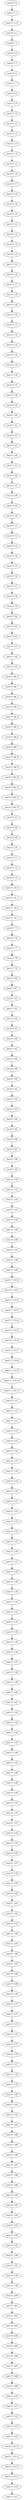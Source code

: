 digraph G {
test117_0->test117_1;
test117_1->test117_2_0;
test117_2_0->test117_2_1;
test117_2_1->test117_3;
test117_3->test117_4;
test117_4->test117_5;
test117_5->test117_6;
test117_6->test117_7;
test117_7->test117_8;
test117_8->test117_9;
test117_9->test117_10;
test117_10->test117_11;
test117_11->test117_12;
test117_12->test117_13;
test117_13->test117_14;
test117_14->test117_15;
test117_15->test117_16;
test117_16->test117_17;
test117_17->test117_18;
test117_18->test117_19;
test117_19->test117_20;
test117_20->test117_21;
test117_21->test117_22;
test117_22->test117_23;
test117_23->test117_24;
test117_24->test117_25;
test117_25->test117_26;
test117_26->test117_27;
test117_27->test117_28;
test117_28->test117_29;
test117_29->test117_30;
test117_30->test117_31;
test117_31->test117_32;
test117_32->test117_33;
test117_33->test117_34;
test117_34->test117_35;
test117_35->test117_36;
test117_36->test117_37;
test117_37->test117_38;
test117_38->test117_39;
test117_39->test117_40;
test117_40->test117_41;
test117_41->test117_42;
test117_42->test117_43;
test117_43->test117_44;
test117_44->test117_45;
test117_45->test117_46;
test117_46->test117_47;
test117_47->test117_48;
test117_48->test117_49;
test117_49->test117_50;
test117_50->test117_51;
test117_51->test117_52;
test117_52->test117_53;
test117_53->test117_54;
test117_54->test117_55;
test117_55->test117_56;
test117_56->test117_57;
test117_57->test117_58;
test117_58->test117_59;
test117_59->test117_60;
test117_60->test117_61;
test117_61->test117_62;
test117_62->test117_63;
test117_63->test117_64;
test117_64->test117_65;
test117_65->test117_66_0;
test117_66_0->test117_66_1;
test117_66_1->test117_66_2;
test117_66_2->test117_66_3;
test117_66_3->test117_66_4;
test117_66_4->test117_66_5;
test117_66_5->test117_66_6;
test117_66_6->test117_66_7;
test117_66_7->test117_66_8;
test117_66_8->test117_66_9;
test117_66_9->test117_66_10;
test117_66_10->test117_66_11;
test117_66_11->test117_66_12;
test117_66_12->test117_66_13;
test117_66_13->test117_67;
test117_67->test117_68;
test117_68->test117_69;
test117_69->test117_70;
test117_70->test117_71;
test117_71->test117_72;
test117_72->test117_73;
test117_73->test117_74_0;
test117_74_0->test117_74_1;
test117_74_1->test117_74_2;
test117_74_2->test117_74_3;
test117_74_3->test117_75;
test117_75->test117_76;
test117_76->test117_77;
test117_77->test117_78;
test117_78->test117_79;
test117_79->test117_80;
test117_80->test117_81;
test117_81->test117_82;
test117_82->test117_83;
test117_83->test117_84;
test117_84->test117_85;
test117_85->test117_86;
test117_86->test117_87;
test117_87->test117_88;
test117_88->test117_89;
test117_89->test117_90;
test117_90->test117_91;
test117_91->test117_92;
test117_92->test117_93;
test117_93->test117_94;
test117_94->test117_95;
test117_95->test117_96;
test117_96->test117_97;
test117_97->test117_98;
test117_98->test117_99;
test117_99->test117_100;
test117_100->test117_101;
test117_101->test117_102;
test117_102->test117_103;
test117_103->test117_104;
test117_104->test117_105;
test117_105->test117_106;
test117_106->test117_107;
test117_107->test117_108;
test117_108->test117_109;
test117_109->test117_110_0;
test117_110_0->test117_110_1;
test117_110_1->test117_110_2;
test117_110_2->test117_110_3;
test117_110_3->test117_110_4;
test117_110_4->test117_110_5;
test117_110_5->test117_110_6;
test117_110_6->test117_110_7;
test117_110_7->test117_110_8;
test117_110_8->test117_110_9;
test117_110_9->test117_110_10;
test117_110_10->test117_110_11;
test117_110_11->test117_111;
test117_111->test117_112;
test117_112->test117_113;
test117_113->test117_114;
test117_114->test117_115;
test117_115->test117_116;
test117_116->test117_117;
test117_117->test117_118;
test117_118->test117_119;
test117_119->test117_120;
test117_120->test117_121;
test117_121->test117_122;
test117_122->test117_123;
test117_123->test117_124;
test117_124->test117_125;
test117_125->test117_126;
test117_126->test117_127;
test117_127->test117_128;
test117_128->test117_129;
test117_129->test117_130;
test117_130->test117_131;
test117_131->test117_132;
test117_132->test117_133;
test117_133->test117_134;
test117_134->test117_135;
test117_135->test117_136;
test117_136->test117_137;
test117_137->test117_138;
test117_138->test117_139;
test117_139->test117_140;
test117_140->test117_141;
test117_141->test117_142;
test117_142->test117_143;
test117_143->test117_144;
test117_144->test117_145;
test117_145->test117_146;
test117_146->test117_147;
test117_147->test117_148;
test117_148->test117_149;
test117_149->test117_150;
test117_150->test117_151;
test117_151->test117_152;
test117_152->test117_153;
test117_153->test117_154;
test117_154->test117_155;
test117_155->test117_156;
test117_156->test117_157;
test117_157->test117_158;
test117_158->test117_159;
test117_159->test117_160;
test117_160->test117_161;
test117_161->test117_162;
test117_162->test117_163;
test117_163->test117_164;
test117_164->test117_165;
test117_165->test117_166;
test117_166->test117_167;
test117_167->test117_168;
test117_168->test117_169;
test117_169->test117_170;
test117_170->test117_171;
test117_171->test117_172;
test117_172->test117_173;
test117_173->test117_174;
test117_174->test117_175;
test117_175->test117_176;
test117_176->test117_177;
test117_177->test117_178;
test117_178->test117_179;
test117_179->test117_180;
test117_180->test117_181;
test117_181->test117_182;
test117_182->test117_183;
test117_183->test117_184;
test117_184->test117_185;
test117_185->test117_186;
test117_186->test117_187;
test117_187->test117_188;
test117_188->test117_189;
test117_189->test117_190;
test117_190->test117_191;
test117_191->test117_192;
test117_192->test117_193;
test117_193->test117_194;
test117_194->test117_195;
test117_195->test117_196;
test117_196->test117_197;
test117_197->test117_198;
test117_198->test117_199;
test117_199->test117_200;
test117_200->test117_201;
test117_201->test117_202;
test117_202->test117_203;
test117_203->test117_204;
test117_204->test117_205;
test117_205->test117_206;
test117_206->test117_207;
test117_207->test117_208;
test117_208->test117_209;
test117_209->test117_210;
test117_210->test117_211;
test117_211->test117_212;
test117_212->test117_213;
test117_213->test117_214;
test117_214->test117_215_0;
test117_215_0->test117_215_1;
test117_215_1->test117_215_2;
test117_215_2->test117_215_3;
test117_215_3->test117_216;
test117_216->test117_217;

}
